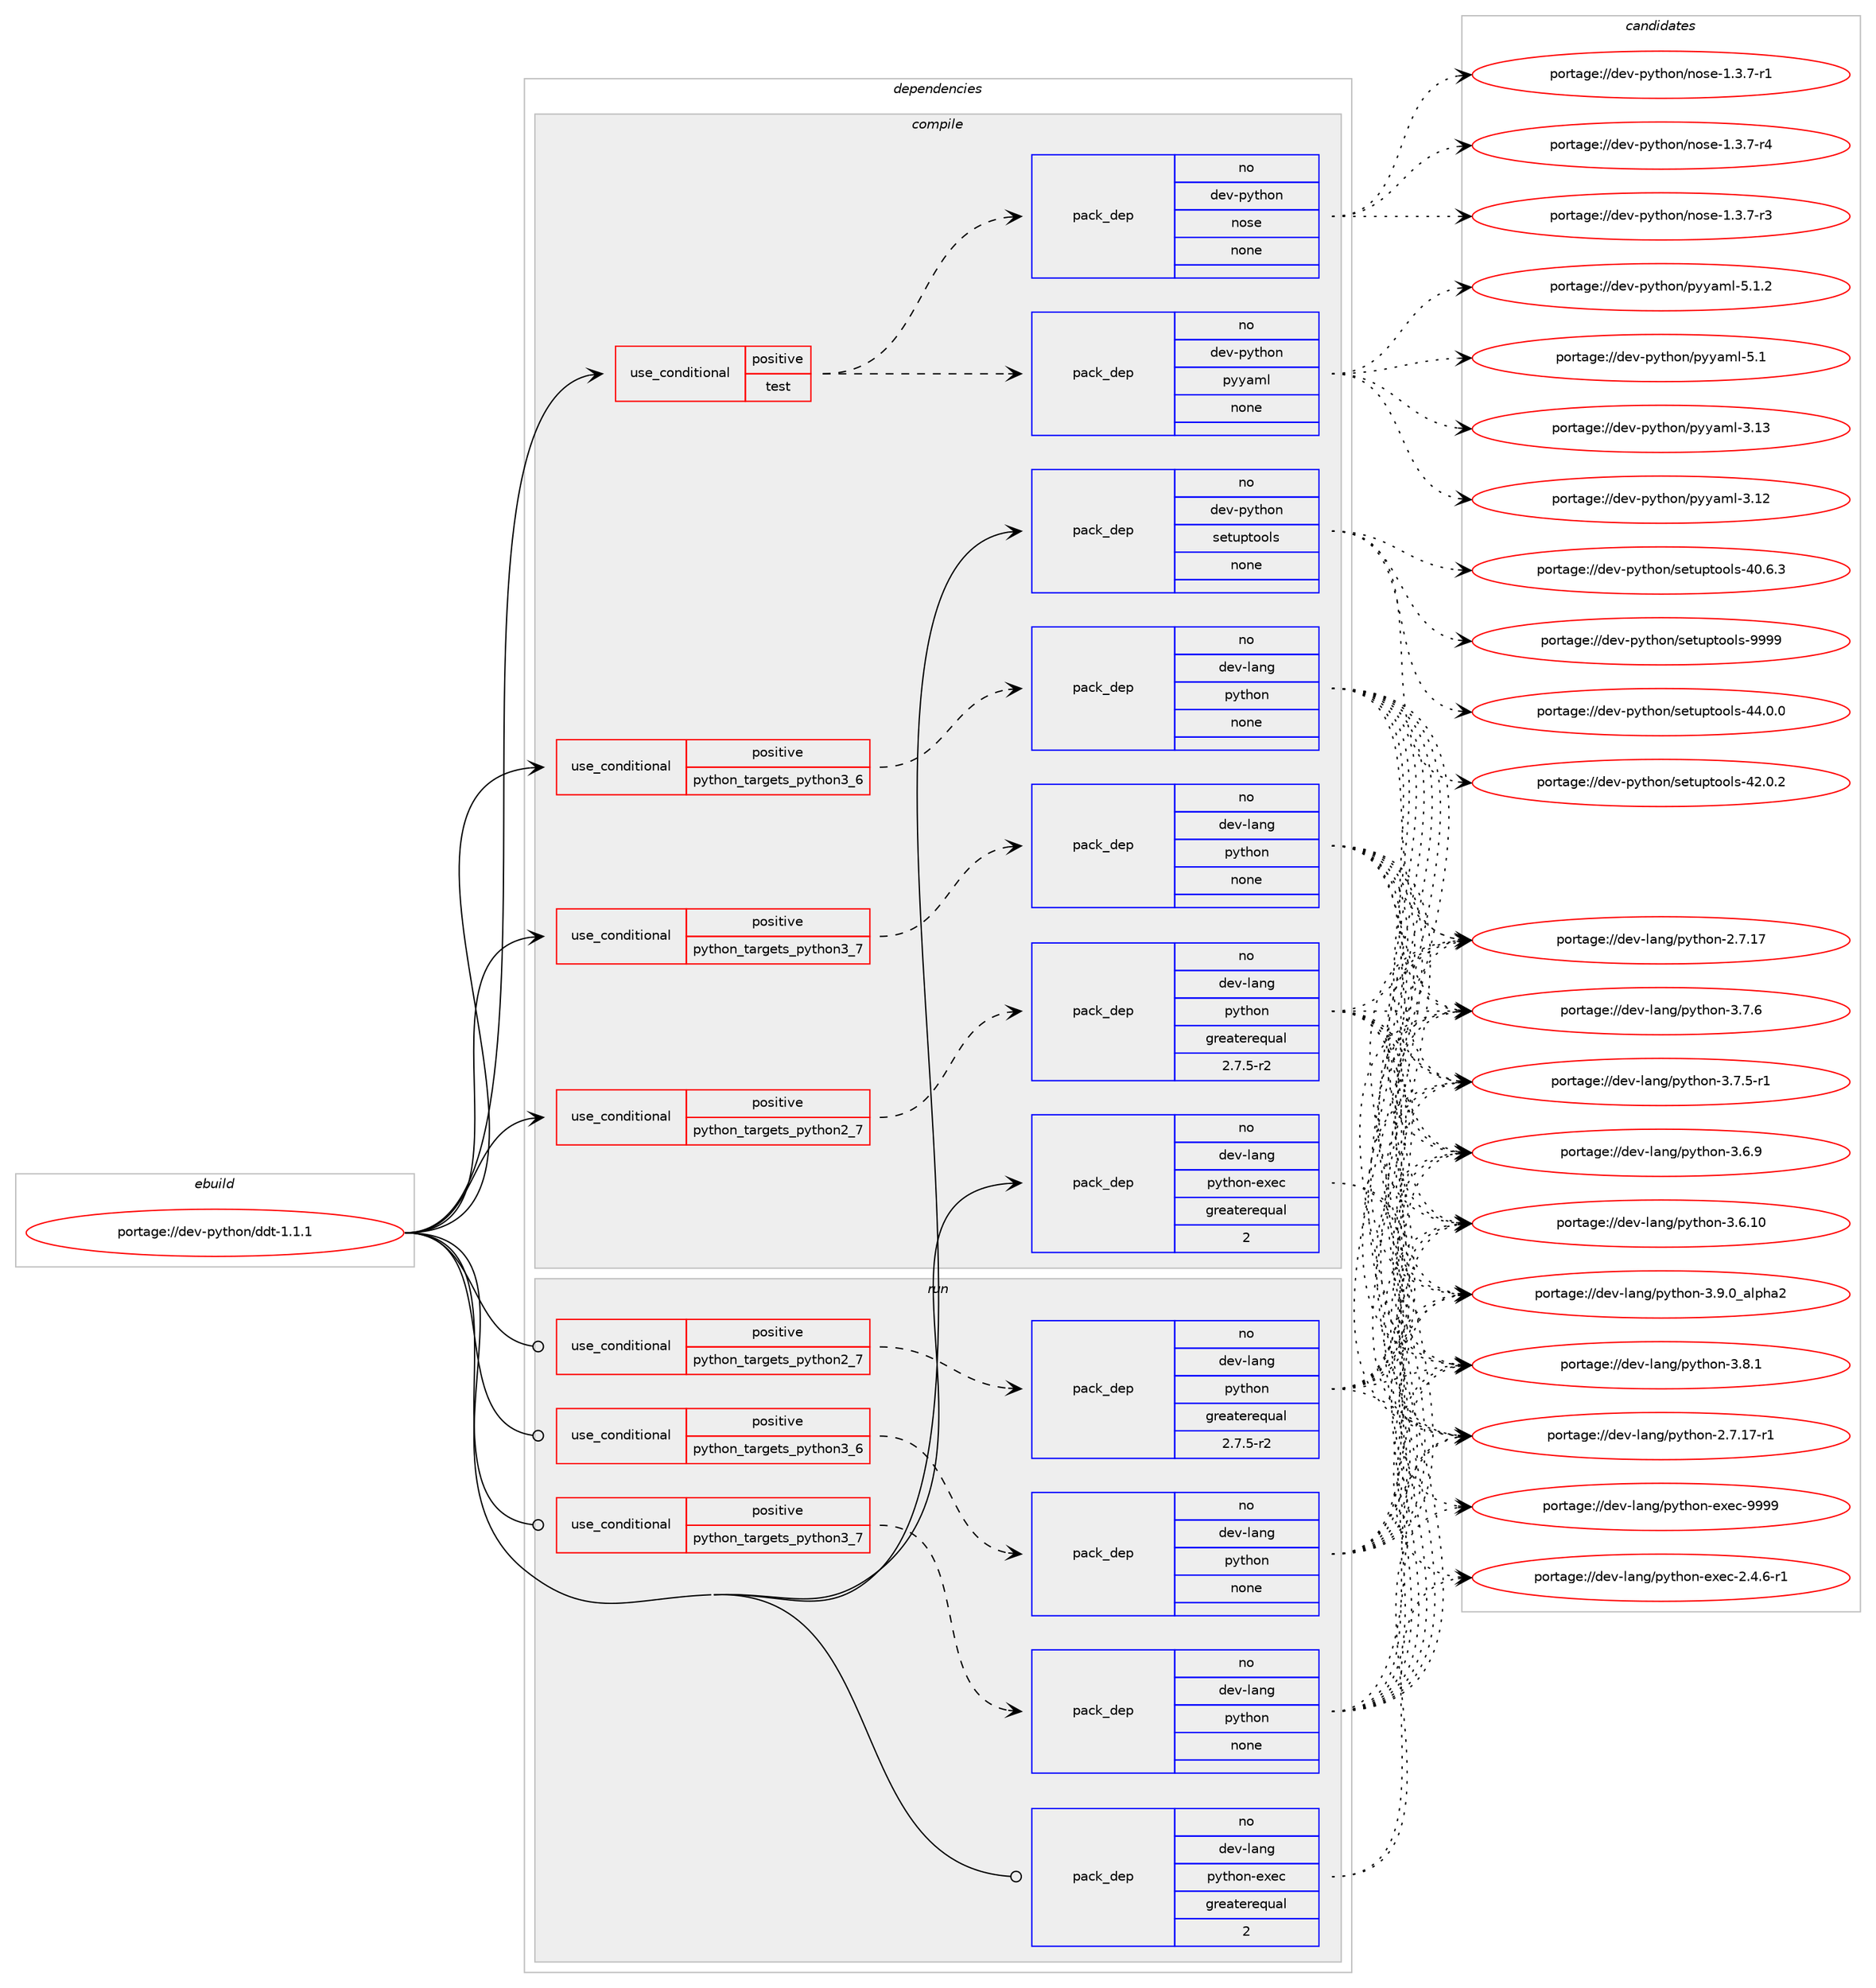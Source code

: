 digraph prolog {

# *************
# Graph options
# *************

newrank=true;
concentrate=true;
compound=true;
graph [rankdir=LR,fontname=Helvetica,fontsize=10,ranksep=1.5];#, ranksep=2.5, nodesep=0.2];
edge  [arrowhead=vee];
node  [fontname=Helvetica,fontsize=10];

# **********
# The ebuild
# **********

subgraph cluster_leftcol {
color=gray;
label=<<i>ebuild</i>>;
id [label="portage://dev-python/ddt-1.1.1", color=red, width=4, href="../dev-python/ddt-1.1.1.svg"];
}

# ****************
# The dependencies
# ****************

subgraph cluster_midcol {
color=gray;
label=<<i>dependencies</i>>;
subgraph cluster_compile {
fillcolor="#eeeeee";
style=filled;
label=<<i>compile</i>>;
subgraph cond117048 {
dependency464934 [label=<<TABLE BORDER="0" CELLBORDER="1" CELLSPACING="0" CELLPADDING="4"><TR><TD ROWSPAN="3" CELLPADDING="10">use_conditional</TD></TR><TR><TD>positive</TD></TR><TR><TD>python_targets_python2_7</TD></TR></TABLE>>, shape=none, color=red];
subgraph pack342893 {
dependency464935 [label=<<TABLE BORDER="0" CELLBORDER="1" CELLSPACING="0" CELLPADDING="4" WIDTH="220"><TR><TD ROWSPAN="6" CELLPADDING="30">pack_dep</TD></TR><TR><TD WIDTH="110">no</TD></TR><TR><TD>dev-lang</TD></TR><TR><TD>python</TD></TR><TR><TD>greaterequal</TD></TR><TR><TD>2.7.5-r2</TD></TR></TABLE>>, shape=none, color=blue];
}
dependency464934:e -> dependency464935:w [weight=20,style="dashed",arrowhead="vee"];
}
id:e -> dependency464934:w [weight=20,style="solid",arrowhead="vee"];
subgraph cond117049 {
dependency464936 [label=<<TABLE BORDER="0" CELLBORDER="1" CELLSPACING="0" CELLPADDING="4"><TR><TD ROWSPAN="3" CELLPADDING="10">use_conditional</TD></TR><TR><TD>positive</TD></TR><TR><TD>python_targets_python3_6</TD></TR></TABLE>>, shape=none, color=red];
subgraph pack342894 {
dependency464937 [label=<<TABLE BORDER="0" CELLBORDER="1" CELLSPACING="0" CELLPADDING="4" WIDTH="220"><TR><TD ROWSPAN="6" CELLPADDING="30">pack_dep</TD></TR><TR><TD WIDTH="110">no</TD></TR><TR><TD>dev-lang</TD></TR><TR><TD>python</TD></TR><TR><TD>none</TD></TR><TR><TD></TD></TR></TABLE>>, shape=none, color=blue];
}
dependency464936:e -> dependency464937:w [weight=20,style="dashed",arrowhead="vee"];
}
id:e -> dependency464936:w [weight=20,style="solid",arrowhead="vee"];
subgraph cond117050 {
dependency464938 [label=<<TABLE BORDER="0" CELLBORDER="1" CELLSPACING="0" CELLPADDING="4"><TR><TD ROWSPAN="3" CELLPADDING="10">use_conditional</TD></TR><TR><TD>positive</TD></TR><TR><TD>python_targets_python3_7</TD></TR></TABLE>>, shape=none, color=red];
subgraph pack342895 {
dependency464939 [label=<<TABLE BORDER="0" CELLBORDER="1" CELLSPACING="0" CELLPADDING="4" WIDTH="220"><TR><TD ROWSPAN="6" CELLPADDING="30">pack_dep</TD></TR><TR><TD WIDTH="110">no</TD></TR><TR><TD>dev-lang</TD></TR><TR><TD>python</TD></TR><TR><TD>none</TD></TR><TR><TD></TD></TR></TABLE>>, shape=none, color=blue];
}
dependency464938:e -> dependency464939:w [weight=20,style="dashed",arrowhead="vee"];
}
id:e -> dependency464938:w [weight=20,style="solid",arrowhead="vee"];
subgraph cond117051 {
dependency464940 [label=<<TABLE BORDER="0" CELLBORDER="1" CELLSPACING="0" CELLPADDING="4"><TR><TD ROWSPAN="3" CELLPADDING="10">use_conditional</TD></TR><TR><TD>positive</TD></TR><TR><TD>test</TD></TR></TABLE>>, shape=none, color=red];
subgraph pack342896 {
dependency464941 [label=<<TABLE BORDER="0" CELLBORDER="1" CELLSPACING="0" CELLPADDING="4" WIDTH="220"><TR><TD ROWSPAN="6" CELLPADDING="30">pack_dep</TD></TR><TR><TD WIDTH="110">no</TD></TR><TR><TD>dev-python</TD></TR><TR><TD>nose</TD></TR><TR><TD>none</TD></TR><TR><TD></TD></TR></TABLE>>, shape=none, color=blue];
}
dependency464940:e -> dependency464941:w [weight=20,style="dashed",arrowhead="vee"];
subgraph pack342897 {
dependency464942 [label=<<TABLE BORDER="0" CELLBORDER="1" CELLSPACING="0" CELLPADDING="4" WIDTH="220"><TR><TD ROWSPAN="6" CELLPADDING="30">pack_dep</TD></TR><TR><TD WIDTH="110">no</TD></TR><TR><TD>dev-python</TD></TR><TR><TD>pyyaml</TD></TR><TR><TD>none</TD></TR><TR><TD></TD></TR></TABLE>>, shape=none, color=blue];
}
dependency464940:e -> dependency464942:w [weight=20,style="dashed",arrowhead="vee"];
}
id:e -> dependency464940:w [weight=20,style="solid",arrowhead="vee"];
subgraph pack342898 {
dependency464943 [label=<<TABLE BORDER="0" CELLBORDER="1" CELLSPACING="0" CELLPADDING="4" WIDTH="220"><TR><TD ROWSPAN="6" CELLPADDING="30">pack_dep</TD></TR><TR><TD WIDTH="110">no</TD></TR><TR><TD>dev-lang</TD></TR><TR><TD>python-exec</TD></TR><TR><TD>greaterequal</TD></TR><TR><TD>2</TD></TR></TABLE>>, shape=none, color=blue];
}
id:e -> dependency464943:w [weight=20,style="solid",arrowhead="vee"];
subgraph pack342899 {
dependency464944 [label=<<TABLE BORDER="0" CELLBORDER="1" CELLSPACING="0" CELLPADDING="4" WIDTH="220"><TR><TD ROWSPAN="6" CELLPADDING="30">pack_dep</TD></TR><TR><TD WIDTH="110">no</TD></TR><TR><TD>dev-python</TD></TR><TR><TD>setuptools</TD></TR><TR><TD>none</TD></TR><TR><TD></TD></TR></TABLE>>, shape=none, color=blue];
}
id:e -> dependency464944:w [weight=20,style="solid",arrowhead="vee"];
}
subgraph cluster_compileandrun {
fillcolor="#eeeeee";
style=filled;
label=<<i>compile and run</i>>;
}
subgraph cluster_run {
fillcolor="#eeeeee";
style=filled;
label=<<i>run</i>>;
subgraph cond117052 {
dependency464945 [label=<<TABLE BORDER="0" CELLBORDER="1" CELLSPACING="0" CELLPADDING="4"><TR><TD ROWSPAN="3" CELLPADDING="10">use_conditional</TD></TR><TR><TD>positive</TD></TR><TR><TD>python_targets_python2_7</TD></TR></TABLE>>, shape=none, color=red];
subgraph pack342900 {
dependency464946 [label=<<TABLE BORDER="0" CELLBORDER="1" CELLSPACING="0" CELLPADDING="4" WIDTH="220"><TR><TD ROWSPAN="6" CELLPADDING="30">pack_dep</TD></TR><TR><TD WIDTH="110">no</TD></TR><TR><TD>dev-lang</TD></TR><TR><TD>python</TD></TR><TR><TD>greaterequal</TD></TR><TR><TD>2.7.5-r2</TD></TR></TABLE>>, shape=none, color=blue];
}
dependency464945:e -> dependency464946:w [weight=20,style="dashed",arrowhead="vee"];
}
id:e -> dependency464945:w [weight=20,style="solid",arrowhead="odot"];
subgraph cond117053 {
dependency464947 [label=<<TABLE BORDER="0" CELLBORDER="1" CELLSPACING="0" CELLPADDING="4"><TR><TD ROWSPAN="3" CELLPADDING="10">use_conditional</TD></TR><TR><TD>positive</TD></TR><TR><TD>python_targets_python3_6</TD></TR></TABLE>>, shape=none, color=red];
subgraph pack342901 {
dependency464948 [label=<<TABLE BORDER="0" CELLBORDER="1" CELLSPACING="0" CELLPADDING="4" WIDTH="220"><TR><TD ROWSPAN="6" CELLPADDING="30">pack_dep</TD></TR><TR><TD WIDTH="110">no</TD></TR><TR><TD>dev-lang</TD></TR><TR><TD>python</TD></TR><TR><TD>none</TD></TR><TR><TD></TD></TR></TABLE>>, shape=none, color=blue];
}
dependency464947:e -> dependency464948:w [weight=20,style="dashed",arrowhead="vee"];
}
id:e -> dependency464947:w [weight=20,style="solid",arrowhead="odot"];
subgraph cond117054 {
dependency464949 [label=<<TABLE BORDER="0" CELLBORDER="1" CELLSPACING="0" CELLPADDING="4"><TR><TD ROWSPAN="3" CELLPADDING="10">use_conditional</TD></TR><TR><TD>positive</TD></TR><TR><TD>python_targets_python3_7</TD></TR></TABLE>>, shape=none, color=red];
subgraph pack342902 {
dependency464950 [label=<<TABLE BORDER="0" CELLBORDER="1" CELLSPACING="0" CELLPADDING="4" WIDTH="220"><TR><TD ROWSPAN="6" CELLPADDING="30">pack_dep</TD></TR><TR><TD WIDTH="110">no</TD></TR><TR><TD>dev-lang</TD></TR><TR><TD>python</TD></TR><TR><TD>none</TD></TR><TR><TD></TD></TR></TABLE>>, shape=none, color=blue];
}
dependency464949:e -> dependency464950:w [weight=20,style="dashed",arrowhead="vee"];
}
id:e -> dependency464949:w [weight=20,style="solid",arrowhead="odot"];
subgraph pack342903 {
dependency464951 [label=<<TABLE BORDER="0" CELLBORDER="1" CELLSPACING="0" CELLPADDING="4" WIDTH="220"><TR><TD ROWSPAN="6" CELLPADDING="30">pack_dep</TD></TR><TR><TD WIDTH="110">no</TD></TR><TR><TD>dev-lang</TD></TR><TR><TD>python-exec</TD></TR><TR><TD>greaterequal</TD></TR><TR><TD>2</TD></TR></TABLE>>, shape=none, color=blue];
}
id:e -> dependency464951:w [weight=20,style="solid",arrowhead="odot"];
}
}

# **************
# The candidates
# **************

subgraph cluster_choices {
rank=same;
color=gray;
label=<<i>candidates</i>>;

subgraph choice342893 {
color=black;
nodesep=1;
choice10010111845108971101034711212111610411111045514657464895971081121049750 [label="portage://dev-lang/python-3.9.0_alpha2", color=red, width=4,href="../dev-lang/python-3.9.0_alpha2.svg"];
choice100101118451089711010347112121116104111110455146564649 [label="portage://dev-lang/python-3.8.1", color=red, width=4,href="../dev-lang/python-3.8.1.svg"];
choice100101118451089711010347112121116104111110455146554654 [label="portage://dev-lang/python-3.7.6", color=red, width=4,href="../dev-lang/python-3.7.6.svg"];
choice1001011184510897110103471121211161041111104551465546534511449 [label="portage://dev-lang/python-3.7.5-r1", color=red, width=4,href="../dev-lang/python-3.7.5-r1.svg"];
choice100101118451089711010347112121116104111110455146544657 [label="portage://dev-lang/python-3.6.9", color=red, width=4,href="../dev-lang/python-3.6.9.svg"];
choice10010111845108971101034711212111610411111045514654464948 [label="portage://dev-lang/python-3.6.10", color=red, width=4,href="../dev-lang/python-3.6.10.svg"];
choice100101118451089711010347112121116104111110455046554649554511449 [label="portage://dev-lang/python-2.7.17-r1", color=red, width=4,href="../dev-lang/python-2.7.17-r1.svg"];
choice10010111845108971101034711212111610411111045504655464955 [label="portage://dev-lang/python-2.7.17", color=red, width=4,href="../dev-lang/python-2.7.17.svg"];
dependency464935:e -> choice10010111845108971101034711212111610411111045514657464895971081121049750:w [style=dotted,weight="100"];
dependency464935:e -> choice100101118451089711010347112121116104111110455146564649:w [style=dotted,weight="100"];
dependency464935:e -> choice100101118451089711010347112121116104111110455146554654:w [style=dotted,weight="100"];
dependency464935:e -> choice1001011184510897110103471121211161041111104551465546534511449:w [style=dotted,weight="100"];
dependency464935:e -> choice100101118451089711010347112121116104111110455146544657:w [style=dotted,weight="100"];
dependency464935:e -> choice10010111845108971101034711212111610411111045514654464948:w [style=dotted,weight="100"];
dependency464935:e -> choice100101118451089711010347112121116104111110455046554649554511449:w [style=dotted,weight="100"];
dependency464935:e -> choice10010111845108971101034711212111610411111045504655464955:w [style=dotted,weight="100"];
}
subgraph choice342894 {
color=black;
nodesep=1;
choice10010111845108971101034711212111610411111045514657464895971081121049750 [label="portage://dev-lang/python-3.9.0_alpha2", color=red, width=4,href="../dev-lang/python-3.9.0_alpha2.svg"];
choice100101118451089711010347112121116104111110455146564649 [label="portage://dev-lang/python-3.8.1", color=red, width=4,href="../dev-lang/python-3.8.1.svg"];
choice100101118451089711010347112121116104111110455146554654 [label="portage://dev-lang/python-3.7.6", color=red, width=4,href="../dev-lang/python-3.7.6.svg"];
choice1001011184510897110103471121211161041111104551465546534511449 [label="portage://dev-lang/python-3.7.5-r1", color=red, width=4,href="../dev-lang/python-3.7.5-r1.svg"];
choice100101118451089711010347112121116104111110455146544657 [label="portage://dev-lang/python-3.6.9", color=red, width=4,href="../dev-lang/python-3.6.9.svg"];
choice10010111845108971101034711212111610411111045514654464948 [label="portage://dev-lang/python-3.6.10", color=red, width=4,href="../dev-lang/python-3.6.10.svg"];
choice100101118451089711010347112121116104111110455046554649554511449 [label="portage://dev-lang/python-2.7.17-r1", color=red, width=4,href="../dev-lang/python-2.7.17-r1.svg"];
choice10010111845108971101034711212111610411111045504655464955 [label="portage://dev-lang/python-2.7.17", color=red, width=4,href="../dev-lang/python-2.7.17.svg"];
dependency464937:e -> choice10010111845108971101034711212111610411111045514657464895971081121049750:w [style=dotted,weight="100"];
dependency464937:e -> choice100101118451089711010347112121116104111110455146564649:w [style=dotted,weight="100"];
dependency464937:e -> choice100101118451089711010347112121116104111110455146554654:w [style=dotted,weight="100"];
dependency464937:e -> choice1001011184510897110103471121211161041111104551465546534511449:w [style=dotted,weight="100"];
dependency464937:e -> choice100101118451089711010347112121116104111110455146544657:w [style=dotted,weight="100"];
dependency464937:e -> choice10010111845108971101034711212111610411111045514654464948:w [style=dotted,weight="100"];
dependency464937:e -> choice100101118451089711010347112121116104111110455046554649554511449:w [style=dotted,weight="100"];
dependency464937:e -> choice10010111845108971101034711212111610411111045504655464955:w [style=dotted,weight="100"];
}
subgraph choice342895 {
color=black;
nodesep=1;
choice10010111845108971101034711212111610411111045514657464895971081121049750 [label="portage://dev-lang/python-3.9.0_alpha2", color=red, width=4,href="../dev-lang/python-3.9.0_alpha2.svg"];
choice100101118451089711010347112121116104111110455146564649 [label="portage://dev-lang/python-3.8.1", color=red, width=4,href="../dev-lang/python-3.8.1.svg"];
choice100101118451089711010347112121116104111110455146554654 [label="portage://dev-lang/python-3.7.6", color=red, width=4,href="../dev-lang/python-3.7.6.svg"];
choice1001011184510897110103471121211161041111104551465546534511449 [label="portage://dev-lang/python-3.7.5-r1", color=red, width=4,href="../dev-lang/python-3.7.5-r1.svg"];
choice100101118451089711010347112121116104111110455146544657 [label="portage://dev-lang/python-3.6.9", color=red, width=4,href="../dev-lang/python-3.6.9.svg"];
choice10010111845108971101034711212111610411111045514654464948 [label="portage://dev-lang/python-3.6.10", color=red, width=4,href="../dev-lang/python-3.6.10.svg"];
choice100101118451089711010347112121116104111110455046554649554511449 [label="portage://dev-lang/python-2.7.17-r1", color=red, width=4,href="../dev-lang/python-2.7.17-r1.svg"];
choice10010111845108971101034711212111610411111045504655464955 [label="portage://dev-lang/python-2.7.17", color=red, width=4,href="../dev-lang/python-2.7.17.svg"];
dependency464939:e -> choice10010111845108971101034711212111610411111045514657464895971081121049750:w [style=dotted,weight="100"];
dependency464939:e -> choice100101118451089711010347112121116104111110455146564649:w [style=dotted,weight="100"];
dependency464939:e -> choice100101118451089711010347112121116104111110455146554654:w [style=dotted,weight="100"];
dependency464939:e -> choice1001011184510897110103471121211161041111104551465546534511449:w [style=dotted,weight="100"];
dependency464939:e -> choice100101118451089711010347112121116104111110455146544657:w [style=dotted,weight="100"];
dependency464939:e -> choice10010111845108971101034711212111610411111045514654464948:w [style=dotted,weight="100"];
dependency464939:e -> choice100101118451089711010347112121116104111110455046554649554511449:w [style=dotted,weight="100"];
dependency464939:e -> choice10010111845108971101034711212111610411111045504655464955:w [style=dotted,weight="100"];
}
subgraph choice342896 {
color=black;
nodesep=1;
choice10010111845112121116104111110471101111151014549465146554511452 [label="portage://dev-python/nose-1.3.7-r4", color=red, width=4,href="../dev-python/nose-1.3.7-r4.svg"];
choice10010111845112121116104111110471101111151014549465146554511451 [label="portage://dev-python/nose-1.3.7-r3", color=red, width=4,href="../dev-python/nose-1.3.7-r3.svg"];
choice10010111845112121116104111110471101111151014549465146554511449 [label="portage://dev-python/nose-1.3.7-r1", color=red, width=4,href="../dev-python/nose-1.3.7-r1.svg"];
dependency464941:e -> choice10010111845112121116104111110471101111151014549465146554511452:w [style=dotted,weight="100"];
dependency464941:e -> choice10010111845112121116104111110471101111151014549465146554511451:w [style=dotted,weight="100"];
dependency464941:e -> choice10010111845112121116104111110471101111151014549465146554511449:w [style=dotted,weight="100"];
}
subgraph choice342897 {
color=black;
nodesep=1;
choice100101118451121211161041111104711212112197109108455346494650 [label="portage://dev-python/pyyaml-5.1.2", color=red, width=4,href="../dev-python/pyyaml-5.1.2.svg"];
choice10010111845112121116104111110471121211219710910845534649 [label="portage://dev-python/pyyaml-5.1", color=red, width=4,href="../dev-python/pyyaml-5.1.svg"];
choice1001011184511212111610411111047112121121971091084551464951 [label="portage://dev-python/pyyaml-3.13", color=red, width=4,href="../dev-python/pyyaml-3.13.svg"];
choice1001011184511212111610411111047112121121971091084551464950 [label="portage://dev-python/pyyaml-3.12", color=red, width=4,href="../dev-python/pyyaml-3.12.svg"];
dependency464942:e -> choice100101118451121211161041111104711212112197109108455346494650:w [style=dotted,weight="100"];
dependency464942:e -> choice10010111845112121116104111110471121211219710910845534649:w [style=dotted,weight="100"];
dependency464942:e -> choice1001011184511212111610411111047112121121971091084551464951:w [style=dotted,weight="100"];
dependency464942:e -> choice1001011184511212111610411111047112121121971091084551464950:w [style=dotted,weight="100"];
}
subgraph choice342898 {
color=black;
nodesep=1;
choice10010111845108971101034711212111610411111045101120101994557575757 [label="portage://dev-lang/python-exec-9999", color=red, width=4,href="../dev-lang/python-exec-9999.svg"];
choice10010111845108971101034711212111610411111045101120101994550465246544511449 [label="portage://dev-lang/python-exec-2.4.6-r1", color=red, width=4,href="../dev-lang/python-exec-2.4.6-r1.svg"];
dependency464943:e -> choice10010111845108971101034711212111610411111045101120101994557575757:w [style=dotted,weight="100"];
dependency464943:e -> choice10010111845108971101034711212111610411111045101120101994550465246544511449:w [style=dotted,weight="100"];
}
subgraph choice342899 {
color=black;
nodesep=1;
choice10010111845112121116104111110471151011161171121161111111081154557575757 [label="portage://dev-python/setuptools-9999", color=red, width=4,href="../dev-python/setuptools-9999.svg"];
choice100101118451121211161041111104711510111611711211611111110811545525246484648 [label="portage://dev-python/setuptools-44.0.0", color=red, width=4,href="../dev-python/setuptools-44.0.0.svg"];
choice100101118451121211161041111104711510111611711211611111110811545525046484650 [label="portage://dev-python/setuptools-42.0.2", color=red, width=4,href="../dev-python/setuptools-42.0.2.svg"];
choice100101118451121211161041111104711510111611711211611111110811545524846544651 [label="portage://dev-python/setuptools-40.6.3", color=red, width=4,href="../dev-python/setuptools-40.6.3.svg"];
dependency464944:e -> choice10010111845112121116104111110471151011161171121161111111081154557575757:w [style=dotted,weight="100"];
dependency464944:e -> choice100101118451121211161041111104711510111611711211611111110811545525246484648:w [style=dotted,weight="100"];
dependency464944:e -> choice100101118451121211161041111104711510111611711211611111110811545525046484650:w [style=dotted,weight="100"];
dependency464944:e -> choice100101118451121211161041111104711510111611711211611111110811545524846544651:w [style=dotted,weight="100"];
}
subgraph choice342900 {
color=black;
nodesep=1;
choice10010111845108971101034711212111610411111045514657464895971081121049750 [label="portage://dev-lang/python-3.9.0_alpha2", color=red, width=4,href="../dev-lang/python-3.9.0_alpha2.svg"];
choice100101118451089711010347112121116104111110455146564649 [label="portage://dev-lang/python-3.8.1", color=red, width=4,href="../dev-lang/python-3.8.1.svg"];
choice100101118451089711010347112121116104111110455146554654 [label="portage://dev-lang/python-3.7.6", color=red, width=4,href="../dev-lang/python-3.7.6.svg"];
choice1001011184510897110103471121211161041111104551465546534511449 [label="portage://dev-lang/python-3.7.5-r1", color=red, width=4,href="../dev-lang/python-3.7.5-r1.svg"];
choice100101118451089711010347112121116104111110455146544657 [label="portage://dev-lang/python-3.6.9", color=red, width=4,href="../dev-lang/python-3.6.9.svg"];
choice10010111845108971101034711212111610411111045514654464948 [label="portage://dev-lang/python-3.6.10", color=red, width=4,href="../dev-lang/python-3.6.10.svg"];
choice100101118451089711010347112121116104111110455046554649554511449 [label="portage://dev-lang/python-2.7.17-r1", color=red, width=4,href="../dev-lang/python-2.7.17-r1.svg"];
choice10010111845108971101034711212111610411111045504655464955 [label="portage://dev-lang/python-2.7.17", color=red, width=4,href="../dev-lang/python-2.7.17.svg"];
dependency464946:e -> choice10010111845108971101034711212111610411111045514657464895971081121049750:w [style=dotted,weight="100"];
dependency464946:e -> choice100101118451089711010347112121116104111110455146564649:w [style=dotted,weight="100"];
dependency464946:e -> choice100101118451089711010347112121116104111110455146554654:w [style=dotted,weight="100"];
dependency464946:e -> choice1001011184510897110103471121211161041111104551465546534511449:w [style=dotted,weight="100"];
dependency464946:e -> choice100101118451089711010347112121116104111110455146544657:w [style=dotted,weight="100"];
dependency464946:e -> choice10010111845108971101034711212111610411111045514654464948:w [style=dotted,weight="100"];
dependency464946:e -> choice100101118451089711010347112121116104111110455046554649554511449:w [style=dotted,weight="100"];
dependency464946:e -> choice10010111845108971101034711212111610411111045504655464955:w [style=dotted,weight="100"];
}
subgraph choice342901 {
color=black;
nodesep=1;
choice10010111845108971101034711212111610411111045514657464895971081121049750 [label="portage://dev-lang/python-3.9.0_alpha2", color=red, width=4,href="../dev-lang/python-3.9.0_alpha2.svg"];
choice100101118451089711010347112121116104111110455146564649 [label="portage://dev-lang/python-3.8.1", color=red, width=4,href="../dev-lang/python-3.8.1.svg"];
choice100101118451089711010347112121116104111110455146554654 [label="portage://dev-lang/python-3.7.6", color=red, width=4,href="../dev-lang/python-3.7.6.svg"];
choice1001011184510897110103471121211161041111104551465546534511449 [label="portage://dev-lang/python-3.7.5-r1", color=red, width=4,href="../dev-lang/python-3.7.5-r1.svg"];
choice100101118451089711010347112121116104111110455146544657 [label="portage://dev-lang/python-3.6.9", color=red, width=4,href="../dev-lang/python-3.6.9.svg"];
choice10010111845108971101034711212111610411111045514654464948 [label="portage://dev-lang/python-3.6.10", color=red, width=4,href="../dev-lang/python-3.6.10.svg"];
choice100101118451089711010347112121116104111110455046554649554511449 [label="portage://dev-lang/python-2.7.17-r1", color=red, width=4,href="../dev-lang/python-2.7.17-r1.svg"];
choice10010111845108971101034711212111610411111045504655464955 [label="portage://dev-lang/python-2.7.17", color=red, width=4,href="../dev-lang/python-2.7.17.svg"];
dependency464948:e -> choice10010111845108971101034711212111610411111045514657464895971081121049750:w [style=dotted,weight="100"];
dependency464948:e -> choice100101118451089711010347112121116104111110455146564649:w [style=dotted,weight="100"];
dependency464948:e -> choice100101118451089711010347112121116104111110455146554654:w [style=dotted,weight="100"];
dependency464948:e -> choice1001011184510897110103471121211161041111104551465546534511449:w [style=dotted,weight="100"];
dependency464948:e -> choice100101118451089711010347112121116104111110455146544657:w [style=dotted,weight="100"];
dependency464948:e -> choice10010111845108971101034711212111610411111045514654464948:w [style=dotted,weight="100"];
dependency464948:e -> choice100101118451089711010347112121116104111110455046554649554511449:w [style=dotted,weight="100"];
dependency464948:e -> choice10010111845108971101034711212111610411111045504655464955:w [style=dotted,weight="100"];
}
subgraph choice342902 {
color=black;
nodesep=1;
choice10010111845108971101034711212111610411111045514657464895971081121049750 [label="portage://dev-lang/python-3.9.0_alpha2", color=red, width=4,href="../dev-lang/python-3.9.0_alpha2.svg"];
choice100101118451089711010347112121116104111110455146564649 [label="portage://dev-lang/python-3.8.1", color=red, width=4,href="../dev-lang/python-3.8.1.svg"];
choice100101118451089711010347112121116104111110455146554654 [label="portage://dev-lang/python-3.7.6", color=red, width=4,href="../dev-lang/python-3.7.6.svg"];
choice1001011184510897110103471121211161041111104551465546534511449 [label="portage://dev-lang/python-3.7.5-r1", color=red, width=4,href="../dev-lang/python-3.7.5-r1.svg"];
choice100101118451089711010347112121116104111110455146544657 [label="portage://dev-lang/python-3.6.9", color=red, width=4,href="../dev-lang/python-3.6.9.svg"];
choice10010111845108971101034711212111610411111045514654464948 [label="portage://dev-lang/python-3.6.10", color=red, width=4,href="../dev-lang/python-3.6.10.svg"];
choice100101118451089711010347112121116104111110455046554649554511449 [label="portage://dev-lang/python-2.7.17-r1", color=red, width=4,href="../dev-lang/python-2.7.17-r1.svg"];
choice10010111845108971101034711212111610411111045504655464955 [label="portage://dev-lang/python-2.7.17", color=red, width=4,href="../dev-lang/python-2.7.17.svg"];
dependency464950:e -> choice10010111845108971101034711212111610411111045514657464895971081121049750:w [style=dotted,weight="100"];
dependency464950:e -> choice100101118451089711010347112121116104111110455146564649:w [style=dotted,weight="100"];
dependency464950:e -> choice100101118451089711010347112121116104111110455146554654:w [style=dotted,weight="100"];
dependency464950:e -> choice1001011184510897110103471121211161041111104551465546534511449:w [style=dotted,weight="100"];
dependency464950:e -> choice100101118451089711010347112121116104111110455146544657:w [style=dotted,weight="100"];
dependency464950:e -> choice10010111845108971101034711212111610411111045514654464948:w [style=dotted,weight="100"];
dependency464950:e -> choice100101118451089711010347112121116104111110455046554649554511449:w [style=dotted,weight="100"];
dependency464950:e -> choice10010111845108971101034711212111610411111045504655464955:w [style=dotted,weight="100"];
}
subgraph choice342903 {
color=black;
nodesep=1;
choice10010111845108971101034711212111610411111045101120101994557575757 [label="portage://dev-lang/python-exec-9999", color=red, width=4,href="../dev-lang/python-exec-9999.svg"];
choice10010111845108971101034711212111610411111045101120101994550465246544511449 [label="portage://dev-lang/python-exec-2.4.6-r1", color=red, width=4,href="../dev-lang/python-exec-2.4.6-r1.svg"];
dependency464951:e -> choice10010111845108971101034711212111610411111045101120101994557575757:w [style=dotted,weight="100"];
dependency464951:e -> choice10010111845108971101034711212111610411111045101120101994550465246544511449:w [style=dotted,weight="100"];
}
}

}
